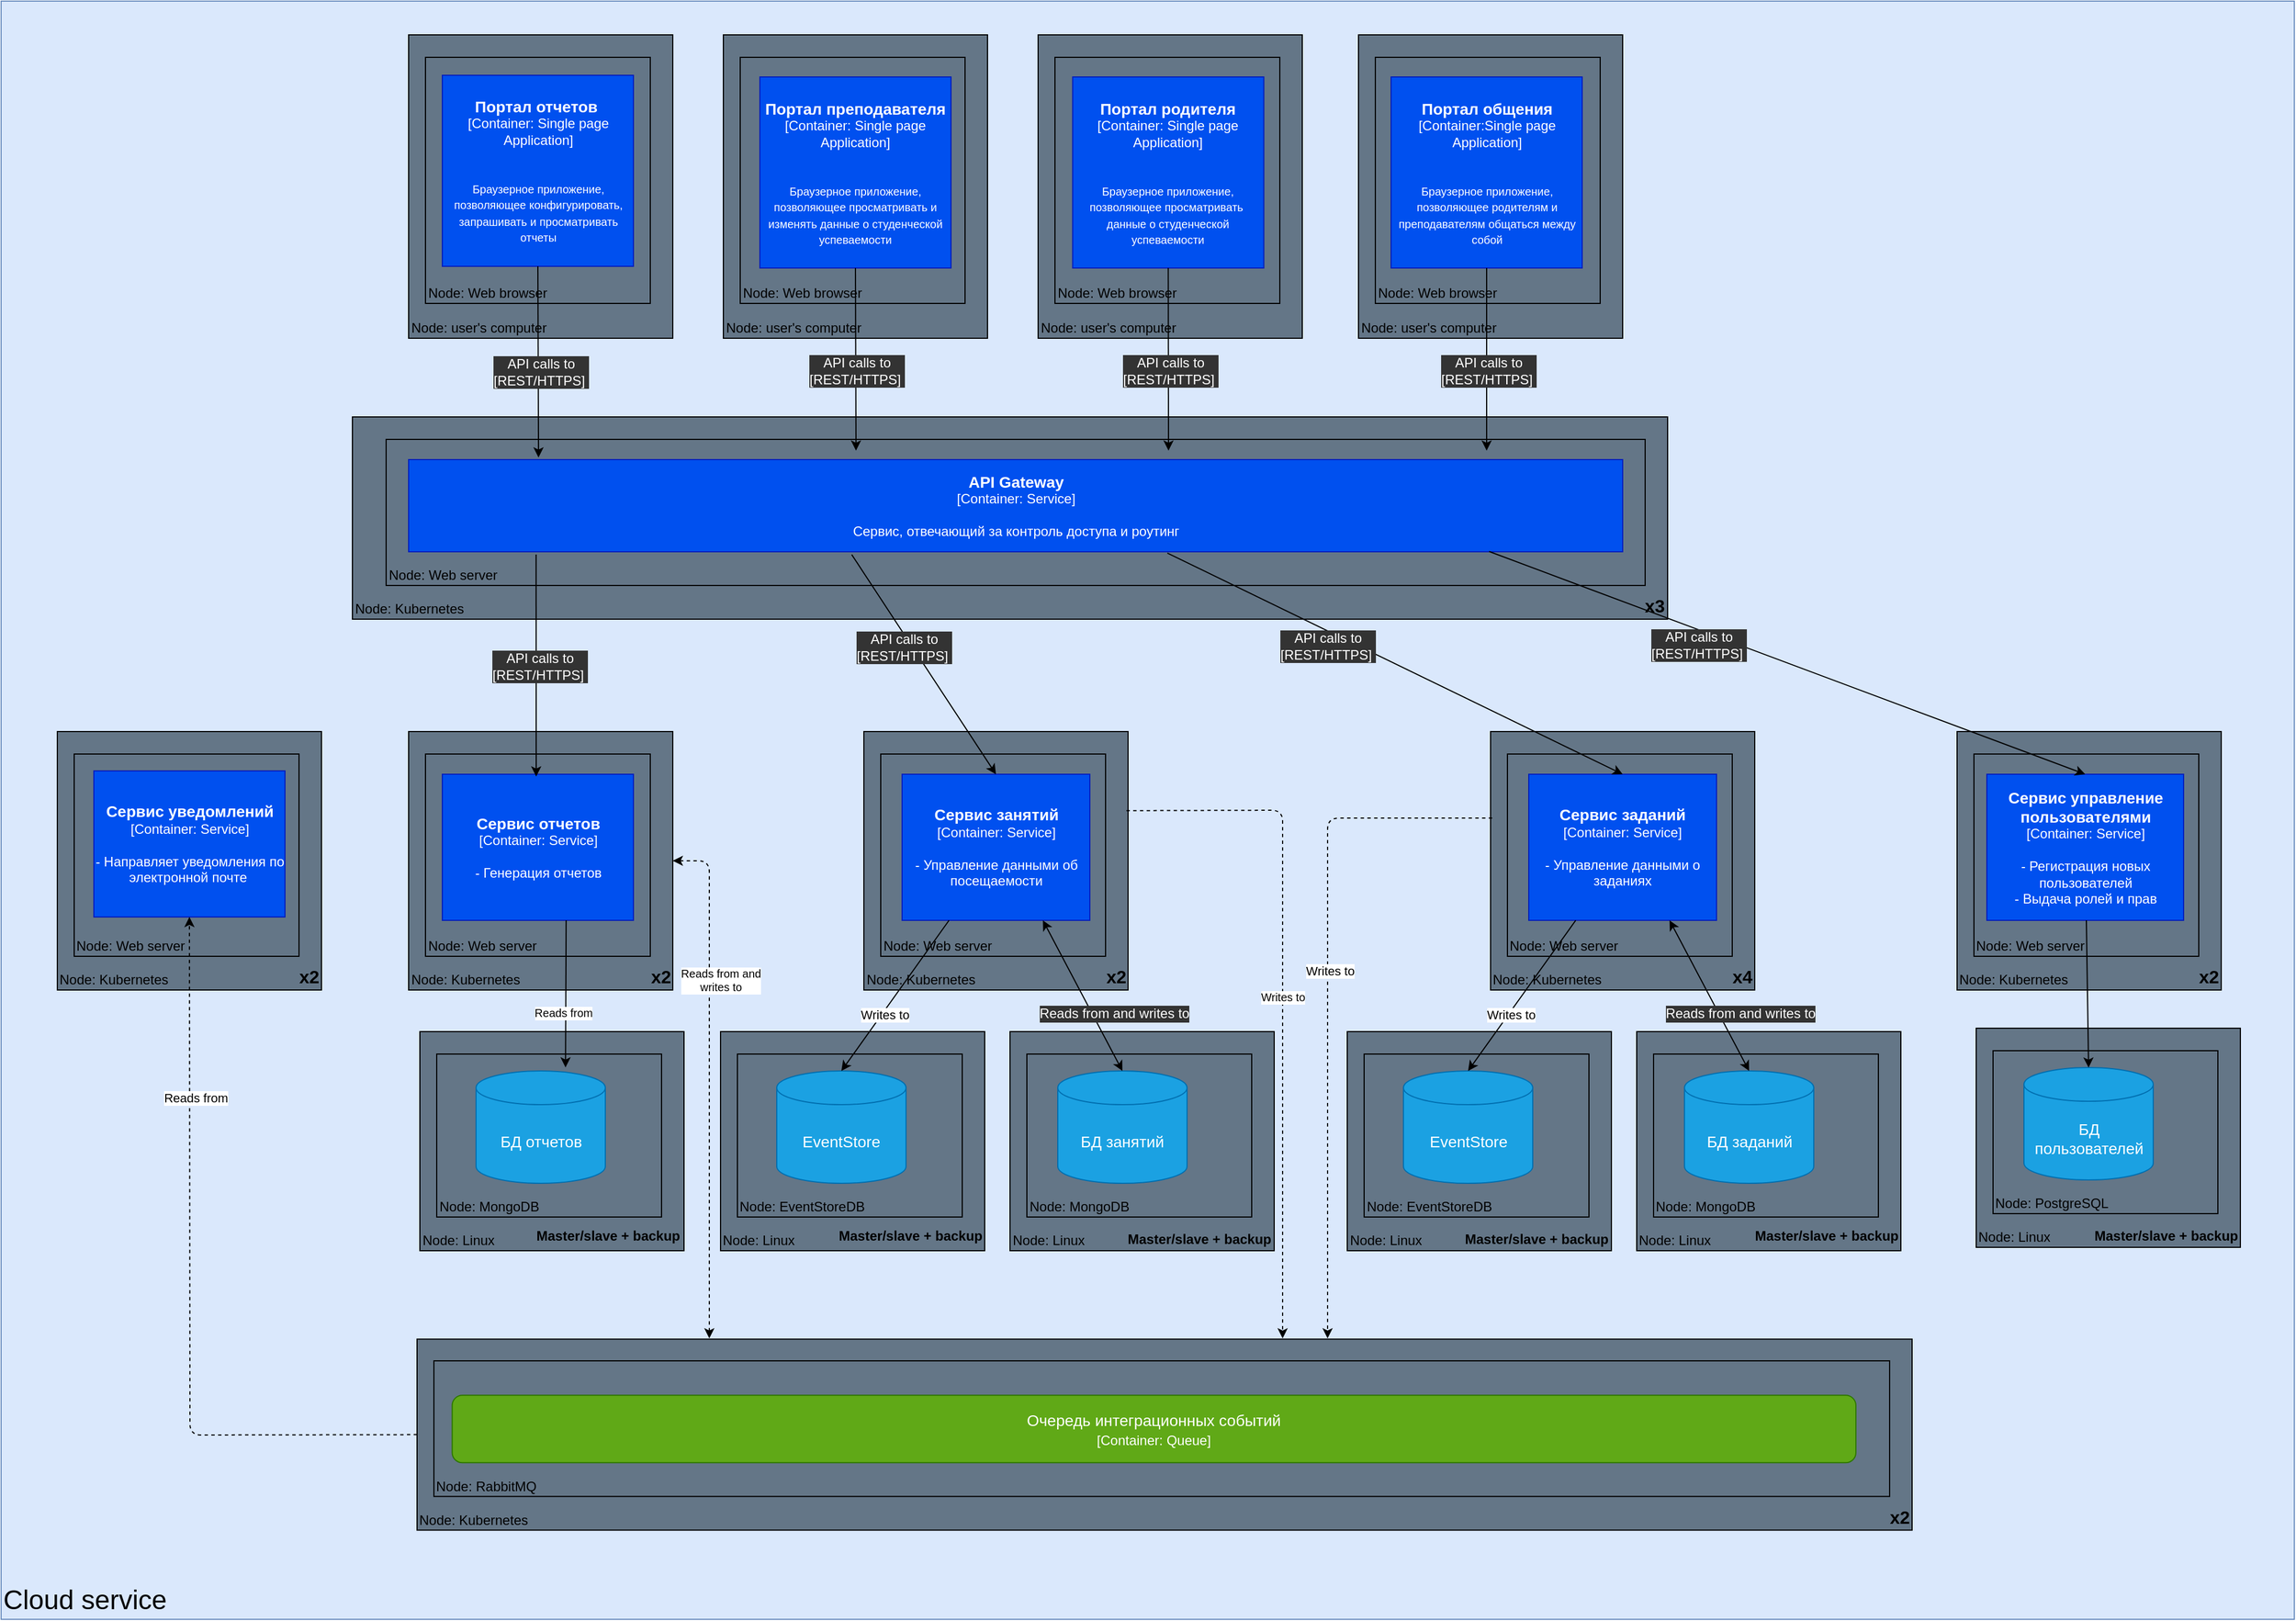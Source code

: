 <mxfile>
    <diagram id="bpkOkg_YQw8nwezcgyr8" name="Page-1">
        <mxGraphModel dx="2210" dy="2190" grid="1" gridSize="10" guides="1" tooltips="1" connect="1" arrows="1" fold="1" page="1" pageScale="1" pageWidth="850" pageHeight="1100" background="#FFFFFF" math="0" shadow="0">
            <root>
                <mxCell id="0"/>
                <mxCell id="1" parent="0"/>
                <mxCell id="202" value="&lt;font style=&quot;font-size: 24px;&quot; color=&quot;#000000&quot;&gt;Cloud service&lt;/font&gt;" style="rounded=0;whiteSpace=wrap;html=1;fillColor=#dae8fc;strokeColor=#6c8ebf;verticalAlign=bottom;align=left;" vertex="1" parent="1">
                    <mxGeometry x="-830" y="-30" width="2040" height="1440" as="geometry"/>
                </mxCell>
                <mxCell id="143" value="&lt;font color=&quot;#000000&quot;&gt;Node: Linux&lt;/font&gt;" style="rounded=0;whiteSpace=wrap;html=1;fillColor=#647687;fontColor=#ffffff;strokeColor=#000000;verticalAlign=bottom;align=left;" parent="1" vertex="1">
                    <mxGeometry x="927.0" y="884" width="235" height="195" as="geometry"/>
                </mxCell>
                <mxCell id="144" value="&lt;div style=&quot;&quot;&gt;&lt;font color=&quot;#000000&quot;&gt;Node: PostgreSQL&lt;/font&gt;&lt;/div&gt;" style="rounded=0;whiteSpace=wrap;html=1;fillColor=#647687;fontColor=#ffffff;strokeColor=#000000;align=left;verticalAlign=bottom;" parent="1" vertex="1">
                    <mxGeometry x="942.0" y="904" width="200" height="145" as="geometry"/>
                </mxCell>
                <mxCell id="137" value="&lt;font color=&quot;#000000&quot;&gt;Node: Linux&lt;/font&gt;" style="rounded=0;whiteSpace=wrap;html=1;fillColor=#647687;fontColor=#ffffff;strokeColor=#000000;verticalAlign=bottom;align=left;" parent="1" vertex="1">
                    <mxGeometry x="67.5" y="887" width="235" height="195" as="geometry"/>
                </mxCell>
                <mxCell id="138" value="&lt;div style=&quot;&quot;&gt;&lt;font color=&quot;#000000&quot;&gt;Node: MongoDB&lt;/font&gt;&lt;/div&gt;" style="rounded=0;whiteSpace=wrap;html=1;fillColor=#647687;fontColor=#ffffff;strokeColor=#000000;align=left;verticalAlign=bottom;" parent="1" vertex="1">
                    <mxGeometry x="82.5" y="907" width="200" height="145" as="geometry"/>
                </mxCell>
                <mxCell id="134" value="&lt;font color=&quot;#000000&quot;&gt;Node: Linux&lt;/font&gt;" style="rounded=0;whiteSpace=wrap;html=1;fillColor=#647687;fontColor=#ffffff;strokeColor=#000000;verticalAlign=bottom;align=left;" parent="1" vertex="1">
                    <mxGeometry x="-457.5" y="887" width="235" height="195" as="geometry"/>
                </mxCell>
                <mxCell id="135" value="&lt;div style=&quot;&quot;&gt;&lt;font color=&quot;#000000&quot;&gt;Node: MongoDB&lt;/font&gt;&lt;/div&gt;" style="rounded=0;whiteSpace=wrap;html=1;fillColor=#647687;fontColor=#ffffff;strokeColor=#000000;align=left;verticalAlign=bottom;" parent="1" vertex="1">
                    <mxGeometry x="-442.5" y="907" width="200" height="145" as="geometry"/>
                </mxCell>
                <mxCell id="136" value="&lt;font style=&quot;font-size: 12px;&quot;&gt;Master/slave + backup&lt;/font&gt;" style="rounded=0;whiteSpace=wrap;html=1;strokeColor=none;fontColor=#000000;labelBackgroundColor=none;fillColor=none;fontStyle=1;fontSize=14;verticalAlign=bottom;align=right;" parent="1" vertex="1">
                    <mxGeometry x="-370" y="1019" width="146.25" height="60" as="geometry"/>
                </mxCell>
                <mxCell id="122" value="&lt;font color=&quot;#000000&quot;&gt;Node:&amp;nbsp;&lt;/font&gt;&lt;span style=&quot;color: rgb(0, 0, 0);&quot;&gt;Kubernetes&lt;/span&gt;" style="rounded=0;whiteSpace=wrap;html=1;fillColor=#647687;fontColor=#ffffff;strokeColor=#000000;verticalAlign=bottom;align=left;" parent="1" vertex="1">
                    <mxGeometry x="-780" y="620" width="235" height="230" as="geometry"/>
                </mxCell>
                <mxCell id="123" value="&lt;div style=&quot;&quot;&gt;&lt;font color=&quot;#000000&quot;&gt;Node: Web server&lt;/font&gt;&lt;/div&gt;" style="rounded=0;whiteSpace=wrap;html=1;fillColor=#647687;fontColor=#ffffff;strokeColor=#000000;align=left;verticalAlign=bottom;" parent="1" vertex="1">
                    <mxGeometry x="-765" y="640" width="200" height="180" as="geometry"/>
                </mxCell>
                <mxCell id="119" value="&lt;font color=&quot;#000000&quot;&gt;Node:&amp;nbsp;&lt;/font&gt;&lt;span style=&quot;color: rgb(0, 0, 0);&quot;&gt;Kubernetes&lt;/span&gt;" style="rounded=0;whiteSpace=wrap;html=1;fillColor=#647687;fontColor=#ffffff;strokeColor=#000000;verticalAlign=bottom;align=left;" parent="1" vertex="1">
                    <mxGeometry x="910.0" y="620" width="235" height="230" as="geometry"/>
                </mxCell>
                <mxCell id="120" value="&lt;div style=&quot;&quot;&gt;&lt;font color=&quot;#000000&quot;&gt;Node: Web server&lt;/font&gt;&lt;/div&gt;" style="rounded=0;whiteSpace=wrap;html=1;fillColor=#647687;fontColor=#ffffff;strokeColor=#000000;align=left;verticalAlign=bottom;" parent="1" vertex="1">
                    <mxGeometry x="925.0" y="640" width="200" height="180" as="geometry"/>
                </mxCell>
                <mxCell id="108" value="&lt;font color=&quot;#000000&quot;&gt;Node: Kubernetes&lt;/font&gt;" style="rounded=0;whiteSpace=wrap;html=1;fillColor=#647687;fontColor=#ffffff;strokeColor=#000000;verticalAlign=bottom;align=left;" parent="1" vertex="1">
                    <mxGeometry x="-467.5" y="620" width="235" height="230" as="geometry"/>
                </mxCell>
                <mxCell id="109" value="&lt;div style=&quot;&quot;&gt;&lt;font color=&quot;#000000&quot;&gt;Node: Web server&lt;/font&gt;&lt;/div&gt;" style="rounded=0;whiteSpace=wrap;html=1;fillColor=#647687;fontColor=#ffffff;strokeColor=#000000;align=left;verticalAlign=bottom;" parent="1" vertex="1">
                    <mxGeometry x="-452.5" y="640" width="200" height="180" as="geometry"/>
                </mxCell>
                <mxCell id="105" value="&lt;font color=&quot;#000000&quot;&gt;Node:&amp;nbsp;&lt;/font&gt;&lt;span style=&quot;color: rgb(0, 0, 0);&quot;&gt;Kubernetes&lt;/span&gt;" style="rounded=0;whiteSpace=wrap;html=1;fillColor=#647687;fontColor=#ffffff;strokeColor=#000000;verticalAlign=bottom;align=left;" parent="1" vertex="1">
                    <mxGeometry x="-517.5" y="340" width="1170" height="180" as="geometry"/>
                </mxCell>
                <mxCell id="106" value="&lt;div style=&quot;&quot;&gt;&lt;font color=&quot;#000000&quot;&gt;Node: Web server&lt;/font&gt;&lt;/div&gt;" style="rounded=0;whiteSpace=wrap;html=1;fillColor=#647687;fontColor=#ffffff;strokeColor=#000000;align=left;verticalAlign=bottom;" parent="1" vertex="1">
                    <mxGeometry x="-487.5" y="360" width="1120" height="130" as="geometry"/>
                </mxCell>
                <mxCell id="103" value="&lt;font color=&quot;#000000&quot;&gt;Node: user's computer&lt;/font&gt;" style="rounded=0;whiteSpace=wrap;html=1;fillColor=#647687;fontColor=#ffffff;strokeColor=#000000;verticalAlign=bottom;align=left;" parent="1" vertex="1">
                    <mxGeometry x="377.5" width="235" height="270" as="geometry"/>
                </mxCell>
                <mxCell id="104" value="&lt;div style=&quot;&quot;&gt;&lt;font color=&quot;#000000&quot;&gt;Node: Web browser&lt;/font&gt;&lt;/div&gt;" style="rounded=0;whiteSpace=wrap;html=1;fillColor=#647687;fontColor=#ffffff;strokeColor=#000000;align=left;verticalAlign=bottom;" parent="1" vertex="1">
                    <mxGeometry x="392.5" y="20" width="200" height="219" as="geometry"/>
                </mxCell>
                <mxCell id="101" value="&lt;font color=&quot;#000000&quot;&gt;Node: user's computer&lt;/font&gt;" style="rounded=0;whiteSpace=wrap;html=1;fillColor=#647687;fontColor=#ffffff;strokeColor=#000000;verticalAlign=bottom;align=left;" parent="1" vertex="1">
                    <mxGeometry x="92.5" width="235" height="270" as="geometry"/>
                </mxCell>
                <mxCell id="102" value="&lt;div style=&quot;&quot;&gt;&lt;font color=&quot;#000000&quot;&gt;Node: Web browser&lt;/font&gt;&lt;/div&gt;" style="rounded=0;whiteSpace=wrap;html=1;fillColor=#647687;fontColor=#ffffff;strokeColor=#000000;align=left;verticalAlign=bottom;" parent="1" vertex="1">
                    <mxGeometry x="107.5" y="20" width="200" height="219" as="geometry"/>
                </mxCell>
                <mxCell id="99" value="&lt;font color=&quot;#000000&quot;&gt;Node: user's computer&lt;/font&gt;" style="rounded=0;whiteSpace=wrap;html=1;fillColor=#647687;fontColor=#ffffff;strokeColor=#000000;verticalAlign=bottom;align=left;" parent="1" vertex="1">
                    <mxGeometry x="-187.5" width="235" height="270" as="geometry"/>
                </mxCell>
                <mxCell id="100" value="&lt;div style=&quot;&quot;&gt;&lt;font color=&quot;#000000&quot;&gt;Node: Web browser&lt;/font&gt;&lt;/div&gt;" style="rounded=0;whiteSpace=wrap;html=1;fillColor=#647687;fontColor=#ffffff;strokeColor=#000000;align=left;verticalAlign=bottom;" parent="1" vertex="1">
                    <mxGeometry x="-172.5" y="20" width="200" height="219" as="geometry"/>
                </mxCell>
                <mxCell id="98" value="&lt;font color=&quot;#000000&quot;&gt;Node: user's computer&lt;/font&gt;" style="rounded=0;whiteSpace=wrap;html=1;fillColor=#647687;fontColor=#ffffff;strokeColor=#000000;verticalAlign=bottom;align=left;" parent="1" vertex="1">
                    <mxGeometry x="-467.5" width="235" height="270" as="geometry"/>
                </mxCell>
                <mxCell id="97" value="&lt;div style=&quot;&quot;&gt;&lt;font color=&quot;#000000&quot;&gt;Node: Web browser&lt;/font&gt;&lt;/div&gt;" style="rounded=0;whiteSpace=wrap;html=1;fillColor=#647687;fontColor=#ffffff;strokeColor=#000000;align=left;verticalAlign=bottom;" parent="1" vertex="1">
                    <mxGeometry x="-452.5" y="20" width="200" height="219" as="geometry"/>
                </mxCell>
                <mxCell id="4" value="&lt;b&gt;&lt;font style=&quot;font-size: 14px;&quot;&gt;Портал преподавателя&lt;/font&gt;&lt;/b&gt;&lt;br&gt;[Container: Single page Application]&lt;br&gt;&lt;br&gt;&lt;br&gt;&lt;span style=&quot;font-size: 10px;&quot;&gt;Браузерное приложение, позволяющее просматривать и изменять данные о студенческой успеваемости&lt;/span&gt;" style="whiteSpace=wrap;html=1;aspect=fixed;fillColor=#0050ef;fontColor=#ffffff;strokeColor=#001DBC;" parent="1" vertex="1">
                    <mxGeometry x="-155" y="37.5" width="170" height="170" as="geometry"/>
                </mxCell>
                <mxCell id="5" value="&lt;b&gt;&lt;font style=&quot;font-size: 14px;&quot;&gt;Портал родителя&lt;/font&gt;&lt;/b&gt;&lt;br&gt;[Container: Single page Application]&lt;br&gt;&lt;br&gt;&lt;br&gt;&lt;span style=&quot;font-size: 10px;&quot;&gt;Браузерное приложение, позволяющее просматривать&amp;nbsp; данные о студенческой успеваемости&lt;/span&gt;" style="whiteSpace=wrap;html=1;aspect=fixed;fillColor=#0050ef;fontColor=#ffffff;strokeColor=#001DBC;" parent="1" vertex="1">
                    <mxGeometry x="123.25" y="37.5" width="170" height="170" as="geometry"/>
                </mxCell>
                <mxCell id="6" value="&lt;b style=&quot;font-size: 14px;&quot;&gt;Портал общения&lt;/b&gt;&lt;span style=&quot;font-size: 14px;&quot;&gt;&lt;b&gt;&lt;br&gt;&lt;/b&gt;&lt;/span&gt;[Container:Single page Application]&lt;br&gt;&lt;br&gt;&lt;br&gt;&lt;span style=&quot;font-size: 10px;&quot;&gt;Браузерное приложение, позволяющее родителям и преподавателям общаться между собой&lt;/span&gt;" style="whiteSpace=wrap;html=1;aspect=fixed;fillColor=#0050ef;fontColor=#ffffff;strokeColor=#001DBC;" parent="1" vertex="1">
                    <mxGeometry x="406.5" y="37.5" width="170" height="170" as="geometry"/>
                </mxCell>
                <mxCell id="8" value="&lt;font style=&quot;font-size: 14px;&quot;&gt;&lt;b&gt;API Gateway&lt;br&gt;&lt;/b&gt;&lt;/font&gt;[Container: Service]&lt;br&gt;&lt;br&gt;Сервис, отвечающий за контроль доступа и роутинг" style="rounded=0;whiteSpace=wrap;html=1;fillColor=#0050ef;fontColor=#ffffff;strokeColor=#001DBC;" parent="1" vertex="1">
                    <mxGeometry x="-467.5" y="378" width="1080" height="82" as="geometry"/>
                </mxCell>
                <mxCell id="10" value="" style="endArrow=classic;html=1;fontSize=10;strokeColor=#000000;exitX=0.5;exitY=1;exitDx=0;exitDy=0;" parent="1" source="4" edge="1">
                    <mxGeometry width="50" height="50" relative="1" as="geometry">
                        <mxPoint x="40.5" y="300" as="sourcePoint"/>
                        <mxPoint x="-69.5" y="370" as="targetPoint"/>
                    </mxGeometry>
                </mxCell>
                <mxCell id="11" value="API calls to&lt;br&gt;[REST/HTTPS]&amp;nbsp;" style="edgeLabel;html=1;align=center;verticalAlign=middle;resizable=0;points=[];fontSize=12;fontColor=#FFFFFF;labelBackgroundColor=#333333;" parent="10" vertex="1" connectable="0">
                    <mxGeometry x="-0.3" relative="1" as="geometry">
                        <mxPoint x="1" y="34" as="offset"/>
                    </mxGeometry>
                </mxCell>
                <mxCell id="15" value="" style="endArrow=classic;html=1;fontSize=10;strokeColor=#000000;exitX=0.5;exitY=1;exitDx=0;exitDy=0;" parent="1" source="5" edge="1">
                    <mxGeometry width="50" height="50" relative="1" as="geometry">
                        <mxPoint x="227.5" y="330" as="sourcePoint"/>
                        <mxPoint x="208.5" y="370" as="targetPoint"/>
                    </mxGeometry>
                </mxCell>
                <mxCell id="16" value="API calls to&lt;br&gt;[REST/HTTPS]&amp;nbsp;" style="edgeLabel;html=1;align=center;verticalAlign=middle;resizable=0;points=[];fontSize=12;fontColor=#FFFFFF;labelBackgroundColor=#333333;" parent="15" vertex="1" connectable="0">
                    <mxGeometry x="-0.3" relative="1" as="geometry">
                        <mxPoint x="1" y="34" as="offset"/>
                    </mxGeometry>
                </mxCell>
                <mxCell id="17" value="" style="endArrow=classic;html=1;fontSize=10;strokeColor=#000000;exitX=0.5;exitY=1;exitDx=0;exitDy=0;" parent="1" source="6" edge="1">
                    <mxGeometry width="50" height="50" relative="1" as="geometry">
                        <mxPoint x="60.5" y="320" as="sourcePoint"/>
                        <mxPoint x="491.5" y="370" as="targetPoint"/>
                    </mxGeometry>
                </mxCell>
                <mxCell id="18" value="API calls to&lt;br&gt;[REST/HTTPS]&amp;nbsp;" style="edgeLabel;html=1;align=center;verticalAlign=middle;resizable=0;points=[];fontSize=12;fontColor=#FFFFFF;labelBackgroundColor=#333333;" parent="17" vertex="1" connectable="0">
                    <mxGeometry x="-0.3" relative="1" as="geometry">
                        <mxPoint x="1" y="34" as="offset"/>
                    </mxGeometry>
                </mxCell>
                <mxCell id="20" value="&lt;b style=&quot;font-size: 14px;&quot;&gt;Сервис отчетов&lt;br&gt;&lt;/b&gt;[Container: Service]&lt;br&gt;&lt;br&gt;- Генерация отчетов" style="rounded=0;whiteSpace=wrap;html=1;fillColor=#0050ef;fontColor=#ffffff;strokeColor=#001DBC;" parent="1" vertex="1">
                    <mxGeometry x="-437.5" y="658" width="170" height="130" as="geometry"/>
                </mxCell>
                <mxCell id="28" value="&lt;b&gt;&lt;font style=&quot;font-size: 14px;&quot;&gt;Портал отчетов&amp;nbsp;&lt;/font&gt;&lt;/b&gt;&lt;br&gt;[Container: Single page Application]&lt;br&gt;&lt;br&gt;&lt;br&gt;&lt;span style=&quot;font-size: 10px;&quot;&gt;Браузерное приложение, позволяющее конфигурировать, запрашивать и просматривать отчеты&lt;/span&gt;" style="whiteSpace=wrap;html=1;aspect=fixed;fillColor=#0050ef;fontColor=#ffffff;strokeColor=#001DBC;" parent="1" vertex="1">
                    <mxGeometry x="-437.5" y="36" width="170" height="170" as="geometry"/>
                </mxCell>
                <mxCell id="29" value="БД отчетов" style="shape=cylinder3;whiteSpace=wrap;html=1;boundedLbl=1;backgroundOutline=1;size=15;fontSize=14;fillColor=#1ba1e2;fontColor=#ffffff;strokeColor=#006EAF;" parent="1" vertex="1">
                    <mxGeometry x="-407.5" y="922" width="115" height="100" as="geometry"/>
                </mxCell>
                <mxCell id="30" value="БД пользователей&lt;span style=&quot;color: rgba(0, 0, 0, 0); font-family: monospace; font-size: 0px; text-align: start;&quot;&gt;%3CmxGraphModel%3E%3Croot%3E%3CmxCell%20id%3D%220%22%2F%3E%3CmxCell%20id%3D%221%22%20parent%3D%220%22%2F%3E%3CmxCell%20id%3D%222%22%20value%3D%22%D0%91%D0%94%20%D0%B3%D0%BE%D1%82%D0%BE%D0%B2%D1%8B%D1%85%20%D0%BE%D1%82%D1%87%D0%B5%D1%82%D0%BE%D0%B2%22%20style%3D%22shape%3Dcylinder3%3BwhiteSpace%3Dwrap%3Bhtml%3D1%3BboundedLbl%3D1%3BbackgroundOutline%3D1%3Bsize%3D15%3BfontSize%3D14%3BfillColor%3D%230050ef%3BfontColor%3D%23ffffff%3BstrokeColor%3D%23001DBC%3B%22%20vertex%3D%221%22%20parent%3D%221%22%3E%3CmxGeometry%20x%3D%2215%22%20y%3D%22770%22%20width%3D%22115%22%20height%3D%22160%22%20as%3D%22geometry%22%2F%3E%3C%2FmxCell%3E%3C%2Froot%3E%3C%2FmxGraphModel%3E&lt;/span&gt;" style="shape=cylinder3;whiteSpace=wrap;html=1;boundedLbl=1;backgroundOutline=1;size=15;fontSize=14;fillColor=#1ba1e2;fontColor=#ffffff;strokeColor=#006EAF;" parent="1" vertex="1">
                    <mxGeometry x="969.5" y="919" width="115" height="100" as="geometry"/>
                </mxCell>
                <mxCell id="31" value="БД занятий&lt;span style=&quot;color: rgba(0, 0, 0, 0); font-family: monospace; font-size: 0px; text-align: start;&quot;&gt;%3CmxGraphModel%3E%3Croot%3E%3CmxCell%20id%3D%220%22%2F%3E%3CmxCell%20id%3D%221%22%20parent%3D%220%22%2F%3E%3CmxCell%20id%3D%222%22%20value%3D%22%D0%91%D0%94%20%D0%B3%D0%BE%D1%82%D0%BE%D0%B2%D1%8B%D1%85%20%D0%BE%D1%82%D1%87%D0%B5%D1%82%D0%BE%D0%B2%22%20style%3D%22shape%3Dcylinder3%3BwhiteSpace%3Dwrap%3Bhtml%3D1%3BboundedLbl%3D1%3BbackgroundOutline%3D1%3Bsize%3D15%3BfontSize%3D14%3BfillColor%3D%230050ef%3BfontColor%3D%23ffffff%3BstrokeColor%3D%23001DBC%3B%22%20vertex%3D%221%22%20parent%3D%221%22%3E%3CmxGeometry%20x%3D%2215%22%20y%3D%22770%22%20width%3D%22115%22%20height%3D%22160%22%20as%3D%22geometry%22%2F%3E%3C%2FmxCell%3E%3C%2Froot%3E%3C%2FmxGraphModel%3E&lt;/span&gt;" style="shape=cylinder3;whiteSpace=wrap;html=1;boundedLbl=1;backgroundOutline=1;size=15;fontSize=14;fillColor=#1ba1e2;fontColor=#ffffff;strokeColor=#006EAF;" parent="1" vertex="1">
                    <mxGeometry x="110" y="922" width="115" height="100" as="geometry"/>
                </mxCell>
                <mxCell id="45" value="&lt;b style=&quot;font-size: 14px;&quot;&gt;Сервис уведомлений&lt;br&gt;&lt;/b&gt;[Container: Service]&lt;br&gt;&lt;br&gt;- Направляет уведомления по электронной почте&amp;nbsp;" style="rounded=0;whiteSpace=wrap;html=1;fillColor=#0050ef;fontColor=#ffffff;strokeColor=#001DBC;" parent="1" vertex="1">
                    <mxGeometry x="-747.5" y="655" width="170" height="130" as="geometry"/>
                </mxCell>
                <mxCell id="59" value="" style="endArrow=classic;html=1;fontSize=10;exitX=0;exitY=0.5;exitDx=0;exitDy=0;entryX=0.5;entryY=1;entryDx=0;entryDy=0;rounded=1;dashed=1;strokeColor=#000000;" parent="1" source="181" target="45" edge="1">
                    <mxGeometry width="50" height="50" relative="1" as="geometry">
                        <mxPoint x="-731.25" y="970" as="sourcePoint"/>
                        <mxPoint x="-336.25" y="812" as="targetPoint"/>
                        <Array as="points">
                            <mxPoint x="-662" y="1246"/>
                        </Array>
                    </mxGeometry>
                </mxCell>
                <mxCell id="191" value="Reads from" style="edgeLabel;html=1;align=center;verticalAlign=middle;resizable=0;points=[];" parent="59" vertex="1" connectable="0">
                    <mxGeometry x="0.514" y="-5" relative="1" as="geometry">
                        <mxPoint as="offset"/>
                    </mxGeometry>
                </mxCell>
                <mxCell id="70" value="&lt;b style=&quot;font-size: 14px;&quot;&gt;Сервис управление пользователями&lt;br&gt;&lt;/b&gt;[Container: Service]&lt;br&gt;&lt;br&gt;- Регистрация новых пользователей&lt;br&gt;- Выдача ролей и прав" style="rounded=0;whiteSpace=wrap;html=1;fillColor=#0050ef;fontColor=#ffffff;strokeColor=#001DBC;" parent="1" vertex="1">
                    <mxGeometry x="936.5" y="658" width="175" height="130" as="geometry"/>
                </mxCell>
                <mxCell id="77" value="" style="endArrow=classic;html=1;fontSize=10;entryX=0.5;entryY=0;entryDx=0;entryDy=0;strokeColor=#000000;exitX=0;exitY=0;exitDx=0;exitDy=0;entryPerimeter=0;" parent="1" target="30" edge="1">
                    <mxGeometry width="50" height="50" relative="1" as="geometry">
                        <mxPoint x="1025" y="788" as="sourcePoint"/>
                        <mxPoint x="795.0" y="988" as="targetPoint"/>
                    </mxGeometry>
                </mxCell>
                <mxCell id="91" value="" style="endArrow=classic;html=1;fontSize=10;strokeColor=#000000;exitX=0.5;exitY=1;exitDx=0;exitDy=0;entryX=0.107;entryY=-0.023;entryDx=0;entryDy=0;entryPerimeter=0;" parent="1" source="28" target="8" edge="1">
                    <mxGeometry width="50" height="50" relative="1" as="geometry">
                        <mxPoint x="50.5" y="310" as="sourcePoint"/>
                        <mxPoint x="-352.5" y="370" as="targetPoint"/>
                    </mxGeometry>
                </mxCell>
                <mxCell id="92" value="API calls to&lt;br&gt;[REST/HTTPS]&amp;nbsp;" style="edgeLabel;html=1;align=center;verticalAlign=middle;resizable=0;points=[];fontSize=12;fontColor=#FFFFFF;labelBackgroundColor=#333333;" parent="91" vertex="1" connectable="0">
                    <mxGeometry x="-0.3" relative="1" as="geometry">
                        <mxPoint x="2" y="34" as="offset"/>
                    </mxGeometry>
                </mxCell>
                <mxCell id="107" value="&lt;font style=&quot;font-size: 16px;&quot;&gt;x3&lt;/font&gt;" style="rounded=0;whiteSpace=wrap;html=1;strokeColor=none;fontColor=#000000;labelBackgroundColor=none;fillColor=none;fontStyle=1;fontSize=14;verticalAlign=bottom;align=right;" parent="1" vertex="1">
                    <mxGeometry x="400" y="460" width="251.5" height="60" as="geometry"/>
                </mxCell>
                <mxCell id="129" value="Reads from" style="endArrow=classic;html=1;fontSize=10;entryX=0.692;entryY=-0.031;entryDx=0;entryDy=0;strokeColor=#000000;exitX=0.75;exitY=1;exitDx=0;exitDy=0;entryPerimeter=0;" parent="1" target="29" edge="1">
                    <mxGeometry x="0.253" y="-2" width="50" height="50" relative="1" as="geometry">
                        <mxPoint x="-327.375" y="788" as="sourcePoint"/>
                        <mxPoint x="-327.5" y="1210" as="targetPoint"/>
                        <mxPoint as="offset"/>
                    </mxGeometry>
                </mxCell>
                <mxCell id="151" value="&lt;font color=&quot;#000000&quot;&gt;Node: Linux&lt;/font&gt;" style="rounded=0;whiteSpace=wrap;html=1;fillColor=#647687;fontColor=#ffffff;strokeColor=#000000;verticalAlign=bottom;align=left;" parent="1" vertex="1">
                    <mxGeometry x="-190" y="887" width="235" height="195" as="geometry"/>
                </mxCell>
                <mxCell id="152" value="&lt;div style=&quot;&quot;&gt;&lt;font color=&quot;#000000&quot;&gt;Node: EventStoreDB&lt;/font&gt;&lt;/div&gt;" style="rounded=0;whiteSpace=wrap;html=1;fillColor=#647687;fontColor=#ffffff;strokeColor=#000000;align=left;verticalAlign=bottom;" parent="1" vertex="1">
                    <mxGeometry x="-175" y="907" width="200" height="145" as="geometry"/>
                </mxCell>
                <mxCell id="154" value="EventStore" style="shape=cylinder3;whiteSpace=wrap;html=1;boundedLbl=1;backgroundOutline=1;size=15;fontSize=14;fillColor=#1ba1e2;fontColor=#ffffff;strokeColor=#006EAF;" parent="1" vertex="1">
                    <mxGeometry x="-140" y="922" width="115" height="100" as="geometry"/>
                </mxCell>
                <mxCell id="155" value="&lt;font color=&quot;#000000&quot;&gt;Node:&amp;nbsp;&lt;/font&gt;&lt;span style=&quot;color: rgb(0, 0, 0);&quot;&gt;Kubernetes&lt;/span&gt;" style="rounded=0;whiteSpace=wrap;html=1;fillColor=#647687;fontColor=#ffffff;strokeColor=#000000;verticalAlign=bottom;align=left;" parent="1" vertex="1">
                    <mxGeometry x="-62.5" y="620" width="235" height="230" as="geometry"/>
                </mxCell>
                <mxCell id="156" value="&lt;div style=&quot;&quot;&gt;&lt;font color=&quot;#000000&quot;&gt;Node: Web server&lt;/font&gt;&lt;/div&gt;" style="rounded=0;whiteSpace=wrap;html=1;fillColor=#647687;fontColor=#ffffff;strokeColor=#000000;align=left;verticalAlign=bottom;" parent="1" vertex="1">
                    <mxGeometry x="-47.5" y="640" width="200" height="180" as="geometry"/>
                </mxCell>
                <mxCell id="158" value="&lt;b style=&quot;font-size: 14px;&quot;&gt;Сервис занятий&lt;br&gt;&lt;/b&gt;[Container: Service]&lt;br&gt;&lt;br&gt;- Управление данными об посещаемости" style="rounded=0;whiteSpace=wrap;html=1;fillColor=#0050ef;fontColor=#ffffff;strokeColor=#001DBC;" parent="1" vertex="1">
                    <mxGeometry x="-28.5" y="658" width="167" height="130" as="geometry"/>
                </mxCell>
                <mxCell id="68" value="" style="endArrow=classic;html=1;fontSize=10;strokeColor=#000000;entryX=0.5;entryY=0;entryDx=0;entryDy=0;entryPerimeter=0;startArrow=classic;startFill=1;exitX=0.75;exitY=1;exitDx=0;exitDy=0;" parent="1" source="158" target="31" edge="1">
                    <mxGeometry width="50" height="50" relative="1" as="geometry">
                        <mxPoint x="77.5" y="768" as="sourcePoint"/>
                        <mxPoint x="380.5" y="438" as="targetPoint"/>
                    </mxGeometry>
                </mxCell>
                <mxCell id="69" value="Reads from and writes to" style="edgeLabel;html=1;align=center;verticalAlign=middle;resizable=0;points=[];fontSize=12;fontColor=#FFFFFF;labelBackgroundColor=#333333;" parent="68" vertex="1" connectable="0">
                    <mxGeometry x="-0.3" relative="1" as="geometry">
                        <mxPoint x="38" y="36" as="offset"/>
                    </mxGeometry>
                </mxCell>
                <mxCell id="159" value="" style="endArrow=classic;html=1;fontSize=10;entryX=0.5;entryY=0;entryDx=0;entryDy=0;strokeColor=#000000;exitX=0.25;exitY=1;exitDx=0;exitDy=0;entryPerimeter=0;" parent="1" source="158" target="154" edge="1">
                    <mxGeometry width="50" height="50" relative="1" as="geometry">
                        <mxPoint x="-215.645" y="640" as="sourcePoint"/>
                        <mxPoint x="-215.77" y="1042" as="targetPoint"/>
                    </mxGeometry>
                </mxCell>
                <mxCell id="163" value="Writes to" style="edgeLabel;html=1;align=center;verticalAlign=middle;resizable=0;points=[];" parent="159" vertex="1" connectable="0">
                    <mxGeometry x="0.24" y="2" relative="1" as="geometry">
                        <mxPoint as="offset"/>
                    </mxGeometry>
                </mxCell>
                <mxCell id="164" value="&lt;font color=&quot;#000000&quot;&gt;Node: Linux&lt;/font&gt;" style="rounded=0;whiteSpace=wrap;html=1;fillColor=#647687;fontColor=#ffffff;strokeColor=#000000;verticalAlign=bottom;align=left;" parent="1" vertex="1">
                    <mxGeometry x="625" y="887" width="235" height="195" as="geometry"/>
                </mxCell>
                <mxCell id="165" value="&lt;div style=&quot;&quot;&gt;&lt;font color=&quot;#000000&quot;&gt;Node: MongoDB&lt;/font&gt;&lt;/div&gt;" style="rounded=0;whiteSpace=wrap;html=1;fillColor=#647687;fontColor=#ffffff;strokeColor=#000000;align=left;verticalAlign=bottom;" parent="1" vertex="1">
                    <mxGeometry x="640" y="907" width="200" height="145" as="geometry"/>
                </mxCell>
                <mxCell id="167" value="БД заданий&lt;span style=&quot;color: rgba(0, 0, 0, 0); font-family: monospace; font-size: 0px; text-align: start;&quot;&gt;%3CmxGraphModel%3E%3Croot%3E%3CmxCell%20id%3D%220%22%2F%3E%3CmxCell%20id%3D%221%22%20parent%3D%220%22%2F%3E%3CmxCell%20id%3D%222%22%20value%3D%22%D0%91%D0%94%20%D0%B3%D0%BE%D1%82%D0%BE%D0%B2%D1%8B%D1%85%20%D0%BE%D1%82%D1%87%D0%B5%D1%82%D0%BE%D0%B2%22%20style%3D%22shape%3Dcylinder3%3BwhiteSpace%3Dwrap%3Bhtml%3D1%3BboundedLbl%3D1%3BbackgroundOutline%3D1%3Bsize%3D15%3BfontSize%3D14%3BfillColor%3D%230050ef%3BfontColor%3D%23ffffff%3BstrokeColor%3D%23001DBC%3B%22%20vertex%3D%221%22%20parent%3D%221%22%3E%3CmxGeometry%20x%3D%2215%22%20y%3D%22770%22%20width%3D%22115%22%20height%3D%22160%22%20as%3D%22geometry%22%2F%3E%3C%2FmxCell%3E%3C%2Froot%3E%3C%2FmxGraphModel%3E&lt;/span&gt;" style="shape=cylinder3;whiteSpace=wrap;html=1;boundedLbl=1;backgroundOutline=1;size=15;fontSize=14;fillColor=#1ba1e2;fontColor=#ffffff;strokeColor=#006EAF;" parent="1" vertex="1">
                    <mxGeometry x="667.5" y="922" width="115" height="100" as="geometry"/>
                </mxCell>
                <mxCell id="168" value="&lt;font color=&quot;#000000&quot;&gt;Node: Linux&lt;/font&gt;" style="rounded=0;whiteSpace=wrap;html=1;fillColor=#647687;fontColor=#ffffff;strokeColor=#000000;verticalAlign=bottom;align=left;" parent="1" vertex="1">
                    <mxGeometry x="367.5" y="887" width="235" height="195" as="geometry"/>
                </mxCell>
                <mxCell id="169" value="&lt;div style=&quot;&quot;&gt;&lt;font color=&quot;#000000&quot;&gt;Node: EventStoreDB&lt;/font&gt;&lt;/div&gt;" style="rounded=0;whiteSpace=wrap;html=1;fillColor=#647687;fontColor=#ffffff;strokeColor=#000000;align=left;verticalAlign=bottom;" parent="1" vertex="1">
                    <mxGeometry x="382.5" y="907" width="200" height="145" as="geometry"/>
                </mxCell>
                <mxCell id="171" value="EventStore" style="shape=cylinder3;whiteSpace=wrap;html=1;boundedLbl=1;backgroundOutline=1;size=15;fontSize=14;fillColor=#1ba1e2;fontColor=#ffffff;strokeColor=#006EAF;" parent="1" vertex="1">
                    <mxGeometry x="417.5" y="922" width="115" height="100" as="geometry"/>
                </mxCell>
                <mxCell id="172" value="&lt;font color=&quot;#000000&quot;&gt;Node:&amp;nbsp;&lt;/font&gt;&lt;span style=&quot;color: rgb(0, 0, 0);&quot;&gt;Kubernetes&lt;/span&gt;" style="rounded=0;whiteSpace=wrap;html=1;fillColor=#647687;fontColor=#ffffff;strokeColor=#000000;verticalAlign=bottom;align=left;" parent="1" vertex="1">
                    <mxGeometry x="495" y="620" width="235" height="230" as="geometry"/>
                </mxCell>
                <mxCell id="173" value="&lt;div style=&quot;&quot;&gt;&lt;font color=&quot;#000000&quot;&gt;Node: Web server&lt;/font&gt;&lt;/div&gt;" style="rounded=0;whiteSpace=wrap;html=1;fillColor=#647687;fontColor=#ffffff;strokeColor=#000000;align=left;verticalAlign=bottom;" parent="1" vertex="1">
                    <mxGeometry x="510" y="640" width="200" height="180" as="geometry"/>
                </mxCell>
                <mxCell id="175" value="&lt;b style=&quot;font-size: 14px;&quot;&gt;Сервис заданий&lt;br&gt;&lt;/b&gt;[Container: Service]&lt;br&gt;&lt;br&gt;- Управление данными о заданиях" style="rounded=0;whiteSpace=wrap;html=1;fillColor=#0050ef;fontColor=#ffffff;strokeColor=#001DBC;" parent="1" vertex="1">
                    <mxGeometry x="529" y="658" width="167" height="130" as="geometry"/>
                </mxCell>
                <mxCell id="176" value="" style="endArrow=classic;html=1;fontSize=10;strokeColor=#000000;entryX=0.5;entryY=0;entryDx=0;entryDy=0;entryPerimeter=0;startArrow=classic;startFill=1;exitX=0.75;exitY=1;exitDx=0;exitDy=0;" parent="1" source="175" target="167" edge="1">
                    <mxGeometry width="50" height="50" relative="1" as="geometry">
                        <mxPoint x="635" y="768" as="sourcePoint"/>
                        <mxPoint x="938" y="438" as="targetPoint"/>
                    </mxGeometry>
                </mxCell>
                <mxCell id="177" value="Reads from and writes to" style="edgeLabel;html=1;align=center;verticalAlign=middle;resizable=0;points=[];fontSize=12;fontColor=#FFFFFF;labelBackgroundColor=#333333;" parent="176" vertex="1" connectable="0">
                    <mxGeometry x="-0.3" relative="1" as="geometry">
                        <mxPoint x="38" y="36" as="offset"/>
                    </mxGeometry>
                </mxCell>
                <mxCell id="178" value="" style="endArrow=classic;html=1;fontSize=10;entryX=0.5;entryY=0;entryDx=0;entryDy=0;strokeColor=#000000;exitX=0.25;exitY=1;exitDx=0;exitDy=0;entryPerimeter=0;" parent="1" source="175" target="171" edge="1">
                    <mxGeometry width="50" height="50" relative="1" as="geometry">
                        <mxPoint x="341.855" y="640" as="sourcePoint"/>
                        <mxPoint x="341.73" y="1042" as="targetPoint"/>
                    </mxGeometry>
                </mxCell>
                <mxCell id="179" value="Writes to" style="edgeLabel;html=1;align=center;verticalAlign=middle;resizable=0;points=[];" parent="178" vertex="1" connectable="0">
                    <mxGeometry x="0.24" y="2" relative="1" as="geometry">
                        <mxPoint as="offset"/>
                    </mxGeometry>
                </mxCell>
                <mxCell id="181" value="&lt;font color=&quot;#000000&quot;&gt;Node:&amp;nbsp;&lt;/font&gt;&lt;span style=&quot;color: rgb(0, 0, 0);&quot;&gt;Kubernetes&lt;/span&gt;" style="rounded=0;whiteSpace=wrap;html=1;fillColor=#647687;fontColor=#ffffff;strokeColor=#000000;verticalAlign=bottom;align=left;" parent="1" vertex="1">
                    <mxGeometry x="-460" y="1160.67" width="1330" height="170" as="geometry"/>
                </mxCell>
                <mxCell id="182" value="&lt;div style=&quot;&quot;&gt;&lt;font color=&quot;#000000&quot;&gt;Node: RabbitMQ&lt;/font&gt;&lt;/div&gt;" style="rounded=0;whiteSpace=wrap;html=1;fillColor=#647687;fontColor=#ffffff;strokeColor=#000000;align=left;verticalAlign=bottom;" parent="1" vertex="1">
                    <mxGeometry x="-445" y="1180" width="1295" height="120.67" as="geometry"/>
                </mxCell>
                <mxCell id="183" value="Очередь интеграционных событий&lt;br&gt;&lt;span style=&quot;font-size: 12px;&quot;&gt;[Container: Queue]&lt;/span&gt;" style="rounded=1;whiteSpace=wrap;html=1;labelBackgroundColor=#;fontSize=14;fontColor=#ffffff;fillColor=#60a917;strokeColor=#2D7600;" parent="1" vertex="1">
                    <mxGeometry x="-428.75" y="1210.67" width="1248.75" height="60" as="geometry"/>
                </mxCell>
                <mxCell id="185" value="&lt;font style=&quot;font-size: 16px;&quot;&gt;x2&lt;/font&gt;" style="rounded=0;whiteSpace=wrap;html=1;strokeColor=none;fontColor=#000000;labelBackgroundColor=none;fillColor=none;fontStyle=1;fontSize=14;verticalAlign=bottom;align=right;" parent="1" vertex="1">
                    <mxGeometry x="710" y="1270.67" width="160" height="60" as="geometry"/>
                </mxCell>
                <mxCell id="186" value="Reads from and&lt;br&gt;writes to" style="endArrow=classic;html=1;fontSize=10;exitX=1;exitY=0.5;exitDx=0;exitDy=0;rounded=1;dashed=1;strokeColor=#000000;startArrow=classic;startFill=1;" parent="1" source="108" edge="1">
                    <mxGeometry x="-0.399" y="10" width="50" height="50" relative="1" as="geometry">
                        <mxPoint x="-578.75" y="1266" as="sourcePoint"/>
                        <mxPoint x="-200" y="1160" as="targetPoint"/>
                        <Array as="points">
                            <mxPoint x="-200" y="735"/>
                        </Array>
                        <mxPoint y="1" as="offset"/>
                    </mxGeometry>
                </mxCell>
                <mxCell id="187" value="Writes to" style="endArrow=classic;html=1;fontSize=10;exitX=0.994;exitY=0.306;exitDx=0;exitDy=0;rounded=1;dashed=1;strokeColor=#000000;exitPerimeter=0;" parent="1" source="155" edge="1">
                    <mxGeometry width="50" height="50" relative="1" as="geometry">
                        <mxPoint x="302.5" y="690" as="sourcePoint"/>
                        <mxPoint x="310" y="1160" as="targetPoint"/>
                        <Array as="points">
                            <mxPoint x="310" y="690"/>
                        </Array>
                    </mxGeometry>
                </mxCell>
                <mxCell id="188" value="" style="endArrow=classic;html=1;fontSize=10;exitX=0.006;exitY=0.335;exitDx=0;exitDy=0;rounded=1;dashed=1;strokeColor=#000000;exitPerimeter=0;" parent="1" source="172" edge="1">
                    <mxGeometry width="50" height="50" relative="1" as="geometry">
                        <mxPoint x="181.09" y="700.38" as="sourcePoint"/>
                        <mxPoint x="350" y="1160" as="targetPoint"/>
                        <Array as="points">
                            <mxPoint x="350" y="697"/>
                        </Array>
                    </mxGeometry>
                </mxCell>
                <mxCell id="190" value="Writes to" style="edgeLabel;html=1;align=center;verticalAlign=middle;resizable=0;points=[];" parent="188" vertex="1" connectable="0">
                    <mxGeometry x="-0.073" y="2" relative="1" as="geometry">
                        <mxPoint as="offset"/>
                    </mxGeometry>
                </mxCell>
                <mxCell id="26" value="" style="endArrow=classic;html=1;fontSize=10;strokeColor=#000000;exitX=0.105;exitY=1.031;exitDx=0;exitDy=0;exitPerimeter=0;" parent="1" source="8" edge="1">
                    <mxGeometry width="50" height="50" relative="1" as="geometry">
                        <mxPoint x="-177.5" y="460" as="sourcePoint"/>
                        <mxPoint x="-354" y="660" as="targetPoint"/>
                    </mxGeometry>
                </mxCell>
                <mxCell id="27" value="API calls to&lt;br&gt;[REST/HTTPS]&amp;nbsp;" style="edgeLabel;html=1;align=center;verticalAlign=middle;resizable=0;points=[];fontSize=12;fontColor=#FFFFFF;labelBackgroundColor=#333333;" parent="26" vertex="1" connectable="0">
                    <mxGeometry x="-0.3" relative="1" as="geometry">
                        <mxPoint x="3" y="30" as="offset"/>
                    </mxGeometry>
                </mxCell>
                <mxCell id="71" value="" style="endArrow=classic;html=1;fontSize=10;entryX=0.5;entryY=0;entryDx=0;entryDy=0;strokeColor=#000000;exitX=0.625;exitY=1.014;exitDx=0;exitDy=0;exitPerimeter=0;" parent="1" source="8" target="175" edge="1">
                    <mxGeometry width="50" height="50" relative="1" as="geometry">
                        <mxPoint x="112.5" y="620" as="sourcePoint"/>
                        <mxPoint x="207.0" y="658" as="targetPoint"/>
                    </mxGeometry>
                </mxCell>
                <mxCell id="72" value="API calls to&lt;br&gt;[REST/HTTPS]&amp;nbsp;" style="edgeLabel;html=1;align=center;verticalAlign=middle;resizable=0;points=[];fontSize=12;fontColor=#FFFFFF;labelBackgroundColor=#333333;" parent="71" vertex="1" connectable="0">
                    <mxGeometry x="-0.3" relative="1" as="geometry">
                        <mxPoint x="1" y="14" as="offset"/>
                    </mxGeometry>
                </mxCell>
                <mxCell id="73" value="" style="endArrow=classic;html=1;fontSize=10;entryX=0.5;entryY=0;entryDx=0;entryDy=0;strokeColor=#000000;exitX=0.365;exitY=1.031;exitDx=0;exitDy=0;exitPerimeter=0;" parent="1" source="8" target="158" edge="1">
                    <mxGeometry width="50" height="50" relative="1" as="geometry">
                        <mxPoint x="49.5" y="460" as="sourcePoint"/>
                        <mxPoint x="-72.5" y="658" as="targetPoint"/>
                    </mxGeometry>
                </mxCell>
                <mxCell id="74" value="API calls to&lt;br&gt;[REST/HTTPS]&amp;nbsp;" style="edgeLabel;html=1;align=center;verticalAlign=middle;resizable=0;points=[];fontSize=12;fontColor=#FFFFFF;labelBackgroundColor=#333333;" parent="73" vertex="1" connectable="0">
                    <mxGeometry x="-0.3" relative="1" as="geometry">
                        <mxPoint x="1" y="14" as="offset"/>
                    </mxGeometry>
                </mxCell>
                <mxCell id="75" value="" style="endArrow=classic;html=1;fontSize=10;entryX=0.5;entryY=0;entryDx=0;entryDy=0;strokeColor=#000000;exitX=0.89;exitY=0.997;exitDx=0;exitDy=0;exitPerimeter=0;" parent="1" source="8" target="70" edge="1">
                    <mxGeometry width="50" height="50" relative="1" as="geometry">
                        <mxPoint x="145" y="490" as="sourcePoint"/>
                        <mxPoint x="47.5" y="540" as="targetPoint"/>
                    </mxGeometry>
                </mxCell>
                <mxCell id="76" value="API calls to&lt;br&gt;[REST/HTTPS]&amp;nbsp;" style="edgeLabel;html=1;align=center;verticalAlign=middle;resizable=0;points=[];fontSize=12;fontColor=#FFFFFF;labelBackgroundColor=#333333;" parent="75" vertex="1" connectable="0">
                    <mxGeometry x="-0.3" relative="1" as="geometry">
                        <mxPoint x="1" y="14" as="offset"/>
                    </mxGeometry>
                </mxCell>
                <mxCell id="192" value="&lt;font style=&quot;font-size: 12px;&quot;&gt;Master/slave + backup&lt;/font&gt;" style="rounded=0;whiteSpace=wrap;html=1;strokeColor=none;fontColor=#000000;labelBackgroundColor=none;fillColor=none;fontStyle=1;fontSize=14;verticalAlign=bottom;align=right;" vertex="1" parent="1">
                    <mxGeometry x="-101.25" y="1019" width="146.25" height="60" as="geometry"/>
                </mxCell>
                <mxCell id="193" value="&lt;font style=&quot;font-size: 12px;&quot;&gt;Master/slave + backup&lt;/font&gt;" style="rounded=0;whiteSpace=wrap;html=1;strokeColor=none;fontColor=#000000;labelBackgroundColor=none;fillColor=none;fontStyle=1;fontSize=14;verticalAlign=bottom;align=right;" vertex="1" parent="1">
                    <mxGeometry x="156.25" y="1022" width="146.25" height="60" as="geometry"/>
                </mxCell>
                <mxCell id="194" value="&lt;font style=&quot;font-size: 12px;&quot;&gt;Master/slave + backup&lt;/font&gt;" style="rounded=0;whiteSpace=wrap;html=1;strokeColor=none;fontColor=#000000;labelBackgroundColor=none;fillColor=none;fontStyle=1;fontSize=14;verticalAlign=bottom;align=right;" vertex="1" parent="1">
                    <mxGeometry x="456.25" y="1022" width="146.25" height="60" as="geometry"/>
                </mxCell>
                <mxCell id="196" value="&lt;font style=&quot;font-size: 12px;&quot;&gt;Master/slave + backup&lt;/font&gt;" style="rounded=0;whiteSpace=wrap;html=1;strokeColor=none;fontColor=#000000;labelBackgroundColor=none;fillColor=none;fontStyle=1;fontSize=14;verticalAlign=bottom;align=right;" vertex="1" parent="1">
                    <mxGeometry x="713.75" y="1019" width="146.25" height="60" as="geometry"/>
                </mxCell>
                <mxCell id="197" value="&lt;font style=&quot;font-size: 12px;&quot;&gt;Master/slave + backup&lt;/font&gt;" style="rounded=0;whiteSpace=wrap;html=1;strokeColor=none;fontColor=#000000;labelBackgroundColor=none;fillColor=none;fontStyle=1;fontSize=14;verticalAlign=bottom;align=right;" vertex="1" parent="1">
                    <mxGeometry x="1015.75" y="1019" width="146.25" height="60" as="geometry"/>
                </mxCell>
                <mxCell id="207" value="&lt;font style=&quot;font-size: 16px;&quot;&gt;x2&lt;/font&gt;" style="rounded=0;whiteSpace=wrap;html=1;strokeColor=none;fontColor=#000000;labelBackgroundColor=none;fillColor=none;fontStyle=1;fontSize=14;verticalAlign=bottom;align=right;" vertex="1" parent="1">
                    <mxGeometry x="-620" y="790" width="75" height="60" as="geometry"/>
                </mxCell>
                <mxCell id="208" value="&lt;font style=&quot;font-size: 16px;&quot;&gt;x2&lt;/font&gt;" style="rounded=0;whiteSpace=wrap;html=1;strokeColor=none;fontColor=#000000;labelBackgroundColor=none;fillColor=none;fontStyle=1;fontSize=14;verticalAlign=bottom;align=right;" vertex="1" parent="1">
                    <mxGeometry x="-300" y="790" width="67.5" height="60" as="geometry"/>
                </mxCell>
                <mxCell id="209" value="&lt;font style=&quot;font-size: 16px;&quot;&gt;x2&lt;/font&gt;" style="rounded=0;whiteSpace=wrap;html=1;strokeColor=none;fontColor=#000000;labelBackgroundColor=none;fillColor=none;fontStyle=1;fontSize=14;verticalAlign=bottom;align=right;" vertex="1" parent="1">
                    <mxGeometry x="90" y="790" width="82.5" height="60" as="geometry"/>
                </mxCell>
                <mxCell id="210" value="&lt;font style=&quot;font-size: 16px;&quot;&gt;x4&lt;/font&gt;" style="rounded=0;whiteSpace=wrap;html=1;strokeColor=none;fontColor=#000000;labelBackgroundColor=none;fillColor=none;fontStyle=1;fontSize=14;verticalAlign=bottom;align=right;" vertex="1" parent="1">
                    <mxGeometry x="680" y="790" width="50" height="60" as="geometry"/>
                </mxCell>
                <mxCell id="211" value="&lt;font style=&quot;font-size: 16px;&quot;&gt;x2&lt;/font&gt;" style="rounded=0;whiteSpace=wrap;html=1;strokeColor=none;fontColor=#000000;labelBackgroundColor=none;fillColor=none;fontStyle=1;fontSize=14;verticalAlign=bottom;align=right;" vertex="1" parent="1">
                    <mxGeometry x="1080" y="790" width="65" height="60" as="geometry"/>
                </mxCell>
            </root>
        </mxGraphModel>
    </diagram>
</mxfile>